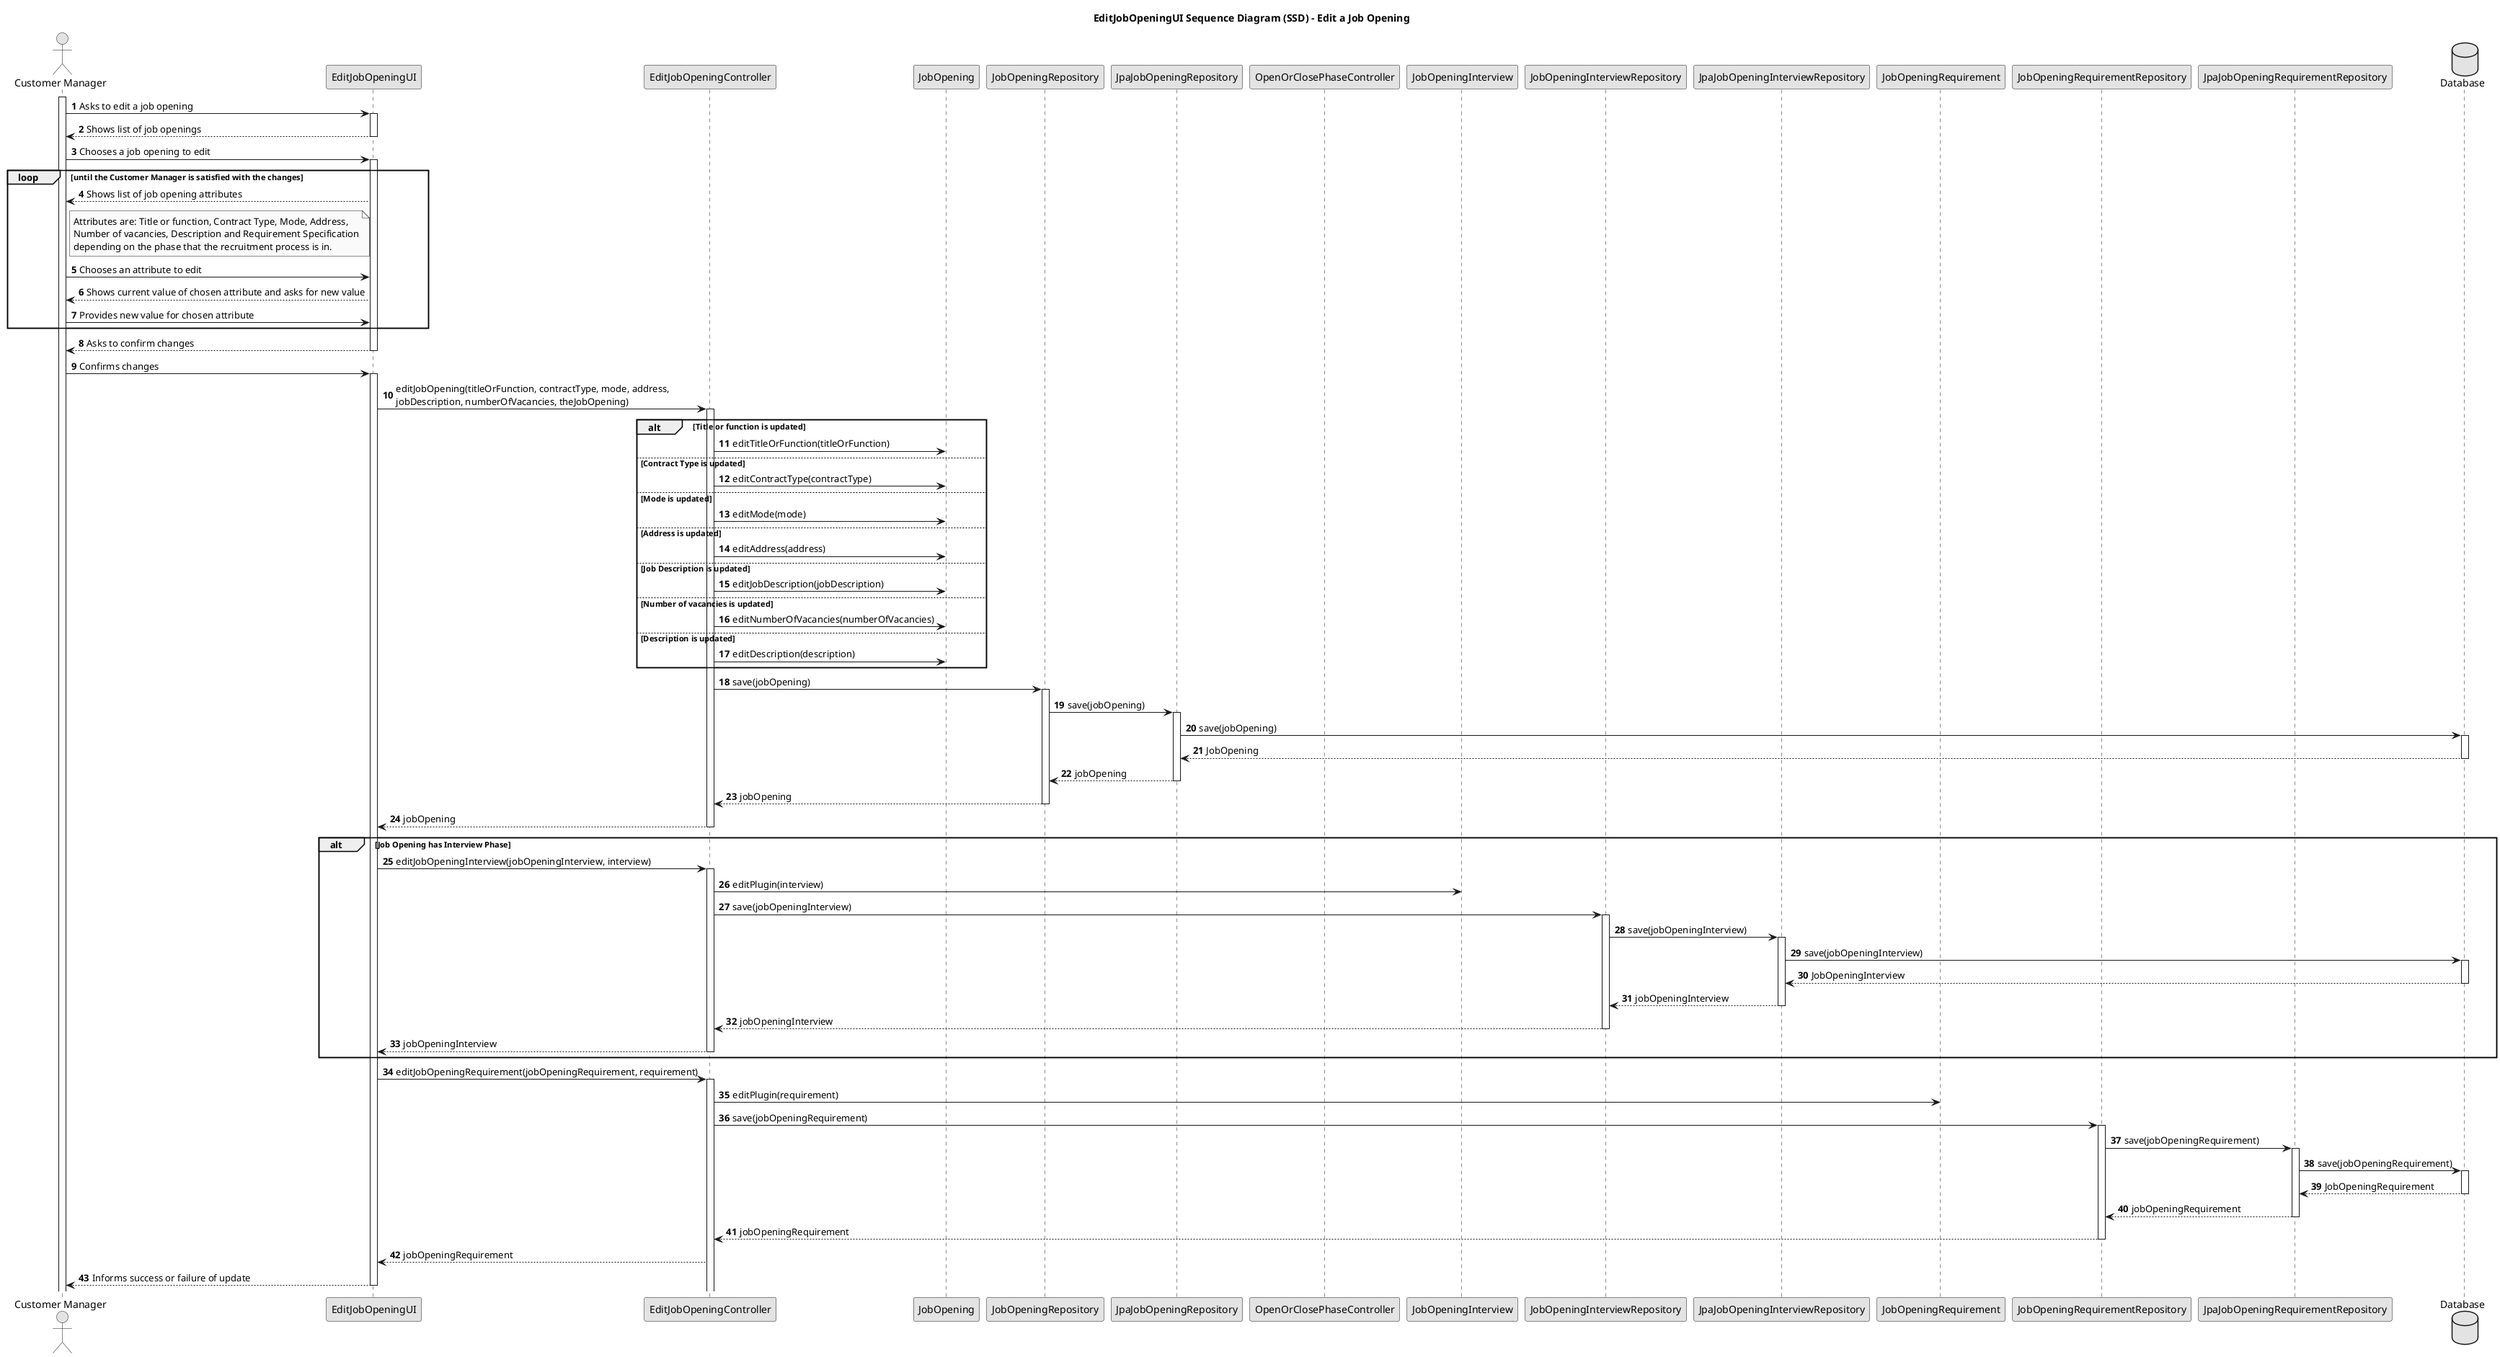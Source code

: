 @startuml SD-US1004
skinparam monochrome true
skinparam packageStyle rectangle
skinparam shadowing false

title EditJobOpeningUI Sequence Diagram (SSD) - Edit a Job Opening

autonumber

actor "Customer Manager" as Manager
participant "EditJobOpeningUI" as EditJobOpeningUI
participant "EditJobOpeningController" as EditJobOpeningController
participant "JobOpening" as JobOpening
participant "JobOpeningRepository" as JobOpeningRepository
participant "JpaJobOpeningRepository" as JpaJobOpeningRepository
participant "OpenOrClosePhaseController" as OpenOrClosePhaseController
participant "JobOpeningInterview" as JobOpeningInterview
participant "JobOpeningInterviewRepository" as JobOpeningInterviewRepository
participant "JpaJobOpeningInterviewRepository" as JpaJobOpeningInterviewRepository
participant "JobOpeningRequirement" as JobOpeningRequirement
participant "JobOpeningRequirementRepository" as JobOpeningRequirementRepository
participant "JpaJobOpeningRequirementRepository" as JpaJobOpeningRequirementRepository
database "Database" as DB

activate Manager

    Manager -> EditJobOpeningUI : Asks to edit a job opening
activate EditJobOpeningUI

EditJobOpeningUI --> Manager : Shows list of job openings
deactivate EditJobOpeningUI

Manager -> EditJobOpeningUI : Chooses a job opening to edit
activate EditJobOpeningUI

loop until the Customer Manager is satisfied with the changes
    EditJobOpeningUI --> Manager : Shows list of job opening attributes

    note right of Manager : Attributes are: Title or function, Contract Type, Mode, Address,\nNumber of vacancies, Description and Requirement Specification\ndepending on the phase that the recruitment process is in.

    Manager -> EditJobOpeningUI : Chooses an attribute to edit

    EditJobOpeningUI --> Manager : Shows current value of chosen attribute and asks for new value

    Manager -> EditJobOpeningUI : Provides new value for chosen attribute
end

EditJobOpeningUI --> Manager : Asks to confirm changes
deactivate EditJobOpeningUI

Manager -> EditJobOpeningUI : Confirms changes
activate EditJobOpeningUI

EditJobOpeningUI -> EditJobOpeningController : editJobOpening(titleOrFunction, contractType, mode, address,\njobDescription, numberOfVacancies, theJobOpening)
activate EditJobOpeningController
    alt Title or function is updated
        EditJobOpeningController -> JobOpening : editTitleOrFunction(titleOrFunction)
    else Contract Type is updated
        EditJobOpeningController -> JobOpening : editContractType(contractType)
    else Mode is updated
        EditJobOpeningController -> JobOpening : editMode(mode)
    else Address is updated
        EditJobOpeningController -> JobOpening : editAddress(address)
    else Job Description is updated
        EditJobOpeningController -> JobOpening : editJobDescription(jobDescription)
    else Number of vacancies is updated
        EditJobOpeningController -> JobOpening : editNumberOfVacancies(numberOfVacancies)
    else Description is updated
        EditJobOpeningController -> JobOpening : editDescription(description)
    end
    EditJobOpeningController -> JobOpeningRepository : save(jobOpening)
    activate JobOpeningRepository
        JobOpeningRepository -> JpaJobOpeningRepository : save(jobOpening)
        activate JpaJobOpeningRepository
            JpaJobOpeningRepository -> DB : save(jobOpening)
            activate DB
                DB --> JpaJobOpeningRepository : JobOpening
            deactivate DB
            JpaJobOpeningRepository --> JobOpeningRepository : jobOpening
        deactivate JpaJobOpeningRepository
        JobOpeningRepository --> EditJobOpeningController : jobOpening
    deactivate JobOpeningRepository
    EditJobOpeningController --> EditJobOpeningUI : jobOpening
deactivate EditJobOpeningController
alt Job Opening has Interview Phase
    EditJobOpeningUI -> EditJobOpeningController : editJobOpeningInterview(jobOpeningInterview, interview)
    activate EditJobOpeningController
        EditJobOpeningController -> JobOpeningInterview : editPlugin(interview)
        EditJobOpeningController -> JobOpeningInterviewRepository : save(jobOpeningInterview)
        activate JobOpeningInterviewRepository
            JobOpeningInterviewRepository -> JpaJobOpeningInterviewRepository : save(jobOpeningInterview)
            activate JpaJobOpeningInterviewRepository
                JpaJobOpeningInterviewRepository -> DB : save(jobOpeningInterview)
                activate DB
                    DB --> JpaJobOpeningInterviewRepository : JobOpeningInterview
                deactivate DB
                JpaJobOpeningInterviewRepository --> JobOpeningInterviewRepository : jobOpeningInterview
            deactivate JpaJobOpeningInterviewRepository
            JobOpeningInterviewRepository --> EditJobOpeningController : jobOpeningInterview
        deactivate JobOpeningInterviewRepository
        EditJobOpeningController --> EditJobOpeningUI : jobOpeningInterview
    deactivate EditJobOpeningController
end
EditJobOpeningUI -> EditJobOpeningController : editJobOpeningRequirement(jobOpeningRequirement, requirement)
activate EditJobOpeningController
    EditJobOpeningController -> JobOpeningRequirement : editPlugin(requirement)
    EditJobOpeningController -> JobOpeningRequirementRepository : save(jobOpeningRequirement)
    activate JobOpeningRequirementRepository
        JobOpeningRequirementRepository -> JpaJobOpeningRequirementRepository : save(jobOpeningRequirement)
        activate JpaJobOpeningRequirementRepository
            JpaJobOpeningRequirementRepository -> DB : save(jobOpeningRequirement)
            activate DB
                DB --> JpaJobOpeningRequirementRepository : JobOpeningRequirement
            deactivate DB
            JpaJobOpeningRequirementRepository --> JobOpeningRequirementRepository : jobOpeningRequirement
        deactivate JpaJobOpeningRequirementRepository
        JobOpeningRequirementRepository --> EditJobOpeningController : jobOpeningRequirement
    deactivate JobOpeningRequirementRepository
    EditJobOpeningController --> EditJobOpeningUI : jobOpeningRequirement

EditJobOpeningUI --> Manager : Informs success or failure of update
deactivate EditJobOpeningUI

@enduml